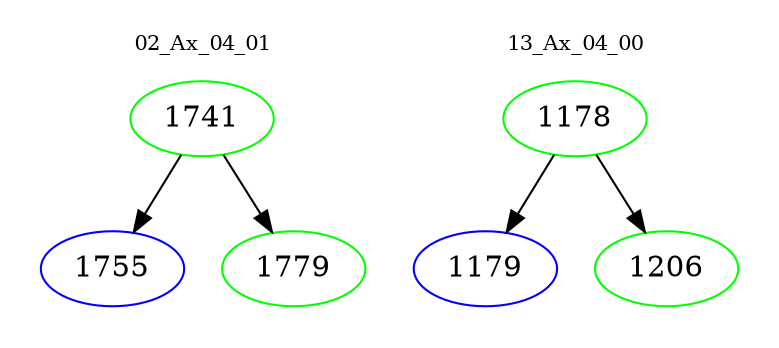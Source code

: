 digraph{
subgraph cluster_0 {
color = white
label = "02_Ax_04_01";
fontsize=10;
T0_1741 [label="1741", color="green"]
T0_1741 -> T0_1755 [color="black"]
T0_1755 [label="1755", color="blue"]
T0_1741 -> T0_1779 [color="black"]
T0_1779 [label="1779", color="green"]
}
subgraph cluster_1 {
color = white
label = "13_Ax_04_00";
fontsize=10;
T1_1178 [label="1178", color="green"]
T1_1178 -> T1_1179 [color="black"]
T1_1179 [label="1179", color="blue"]
T1_1178 -> T1_1206 [color="black"]
T1_1206 [label="1206", color="green"]
}
}
